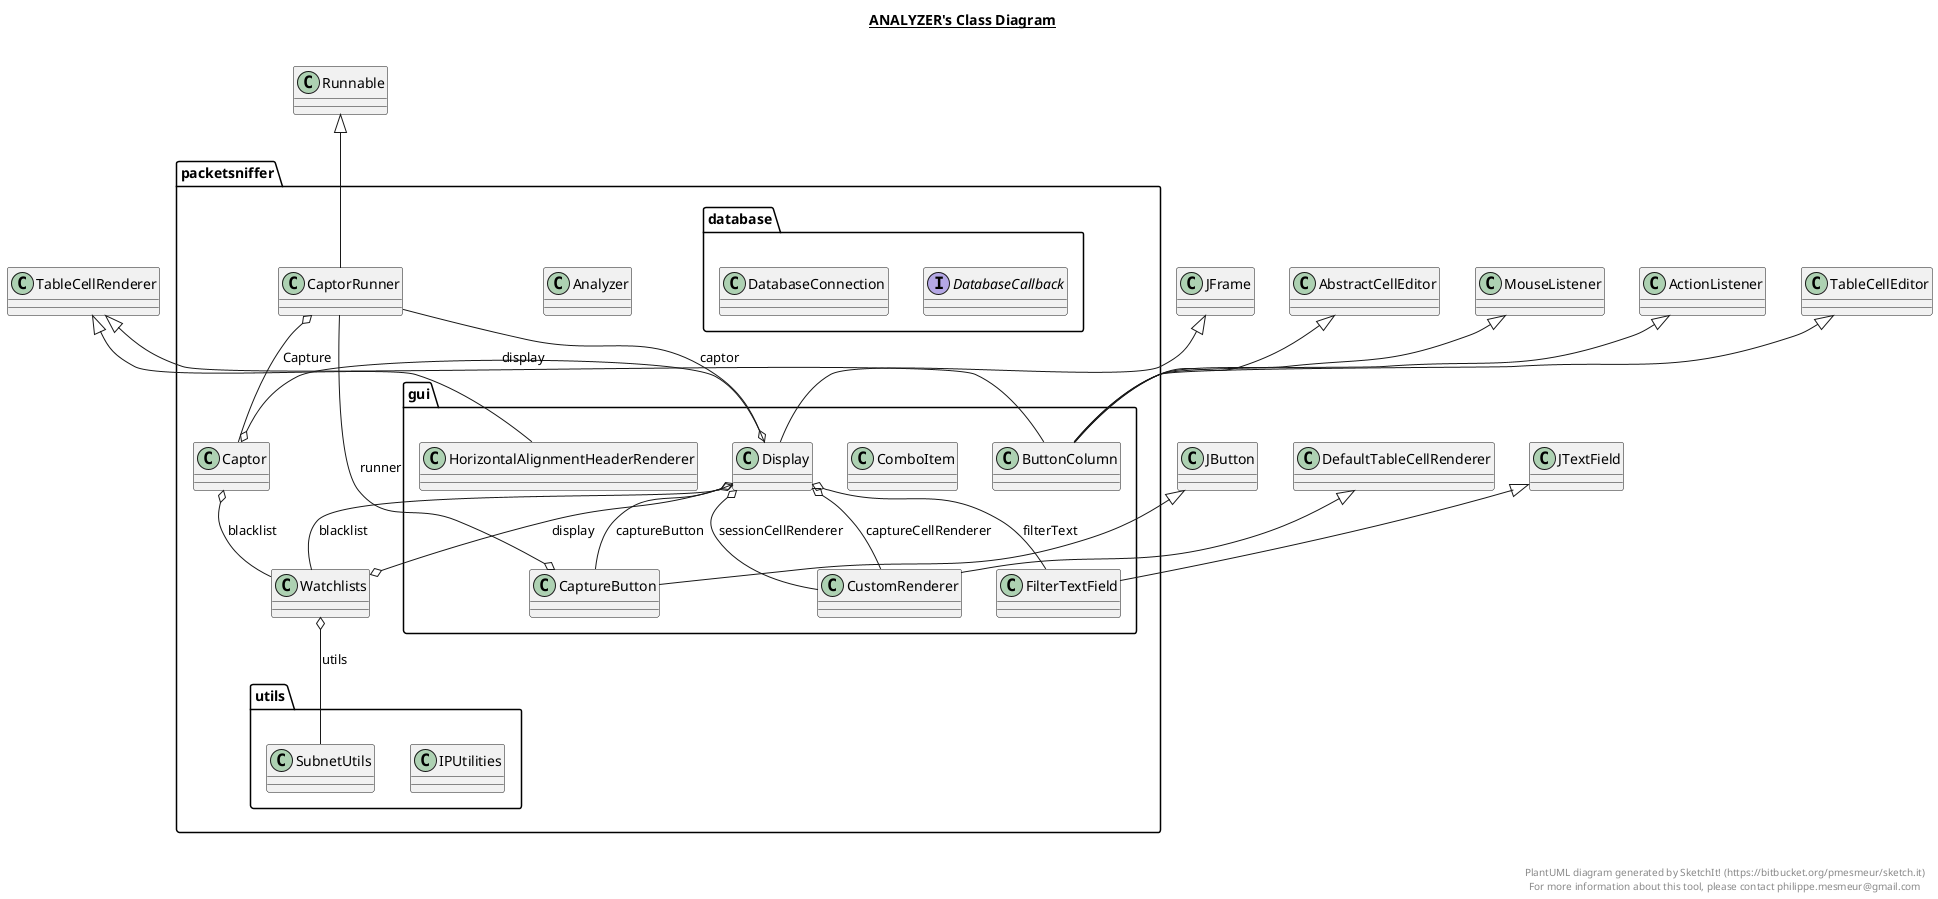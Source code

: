 @startuml

title __ANALYZER's Class Diagram__\n

  package packetsniffer {
    class Analyzer {
    }
  }
  

  package packetsniffer {
    package packetsniffer.gui {
      class ButtonColumn {
      }
    }
  }
  

  package packetsniffer {
    class Captor {
    }
  }
  

  package packetsniffer {
    class CaptorRunner {
    }
  }
  

  package packetsniffer {
    package packetsniffer.gui {
      class CaptureButton {
      }
    }
  }
  

  package packetsniffer {
    package packetsniffer.gui {
      class ComboItem {
      }
    }
  }
  

  package packetsniffer {
    package packetsniffer.gui {
      class CustomRenderer {
      }
    }
  }
  

  package packetsniffer {
    package packetsniffer.database {
      interface DatabaseCallback {
      }
    }
  }
  

  package packetsniffer {
    package packetsniffer.database {
      class DatabaseConnection {
      }
    }
  }
  

  package packetsniffer {
    package packetsniffer.gui {
      class Display {
      }
    }
  }
  

  package packetsniffer {
    package packetsniffer.gui {
      class FilterTextField {
      }
    }
  }
  

  package packetsniffer {
    package packetsniffer.gui {
      class HorizontalAlignmentHeaderRenderer {
      }
    }
  }
  

  package packetsniffer {
    package packetsniffer.utils {
      class IPUtilities {
      }
    }
  }
  

  package packetsniffer {
    package packetsniffer.utils {
      class SubnetUtils {
      }
    }
  }
  

  package packetsniffer {
    class Watchlists {
    }
  }
  

  ButtonColumn -up-|> TableCellRenderer
  ButtonColumn -up-|> TableCellEditor
  ButtonColumn -up-|> ActionListener
  ButtonColumn -up-|> MouseListener
  ButtonColumn -up-|> AbstractCellEditor
  Captor o-- Display : display
  Captor o-- Watchlists : blacklist
  CaptorRunner -up-|> Runnable
  CaptorRunner o-- Captor : Capture
  CaptureButton -up-|> JButton
  CaptureButton o-- CaptorRunner : runner
  CustomRenderer -up-|> DefaultTableCellRenderer
  Display -up-|> JFrame
  Display o-- CaptureButton : captureButton
  Display o-- CaptorRunner : captor
  Display o-- FilterTextField : filterText
  Display o-- CustomRenderer : captureCellRenderer
  Display o-- CustomRenderer : sessionCellRenderer
  Display o-- Watchlists : blacklist
  FilterTextField -up-|> JTextField
  HorizontalAlignmentHeaderRenderer -up-|> TableCellRenderer
  Watchlists o-- SubnetUtils : utils
  Watchlists o-- Display : display


right footer


PlantUML diagram generated by SketchIt! (https://bitbucket.org/pmesmeur/sketch.it)
For more information about this tool, please contact philippe.mesmeur@gmail.com
endfooter

@enduml
